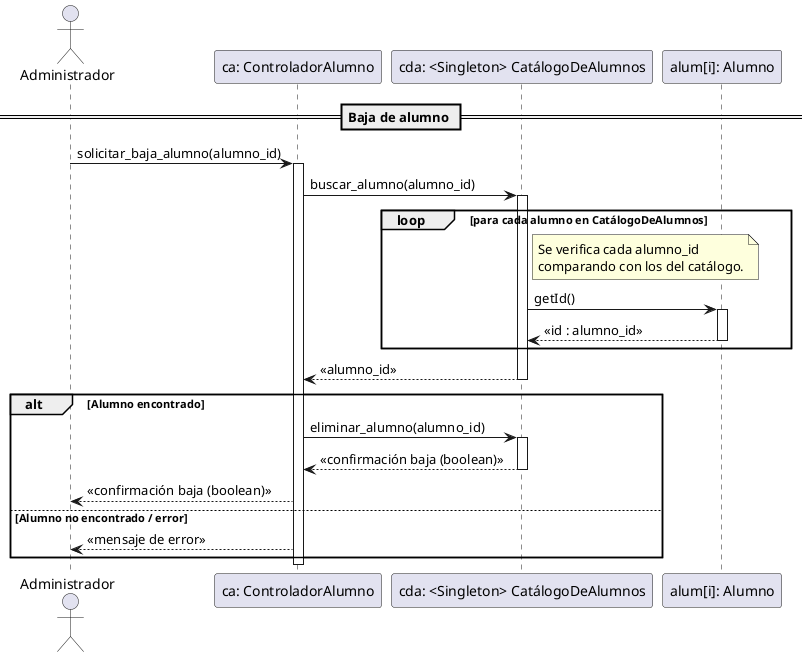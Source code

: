 @startuml
actor Administrador

participant "ca: ControladorAlumno" as CA
participant "cda: <Singleton> CatálogoDeAlumnos" as CatA
participant "alum[i]: Alumno" as A

== Baja de alumno ==
Administrador -> CA : solicitar_baja_alumno(alumno_id)
activate CA

CA -> CatA : buscar_alumno(alumno_id)
activate CatA

loop para cada alumno en CatálogoDeAlumnos
    note right of CatA
        Se verifica cada alumno_id
        comparando con los del catálogo.
    end note
    CatA -> A : getId()
    activate A
    A --> CatA : <<id : alumno_id>>
    deactivate A
end

CatA --> CA : <<alumno_id>>
deactivate CatA

alt Alumno encontrado
    CA -> CatA : eliminar_alumno(alumno_id)
    activate CatA
    CatA --> CA : <<confirmación baja (boolean)>>
    deactivate CatA
    CA --> Administrador : <<confirmación baja (boolean)>>
else Alumno no encontrado / error
    CA --> Administrador : <<mensaje de error>>
end

deactivate CA
@enduml
